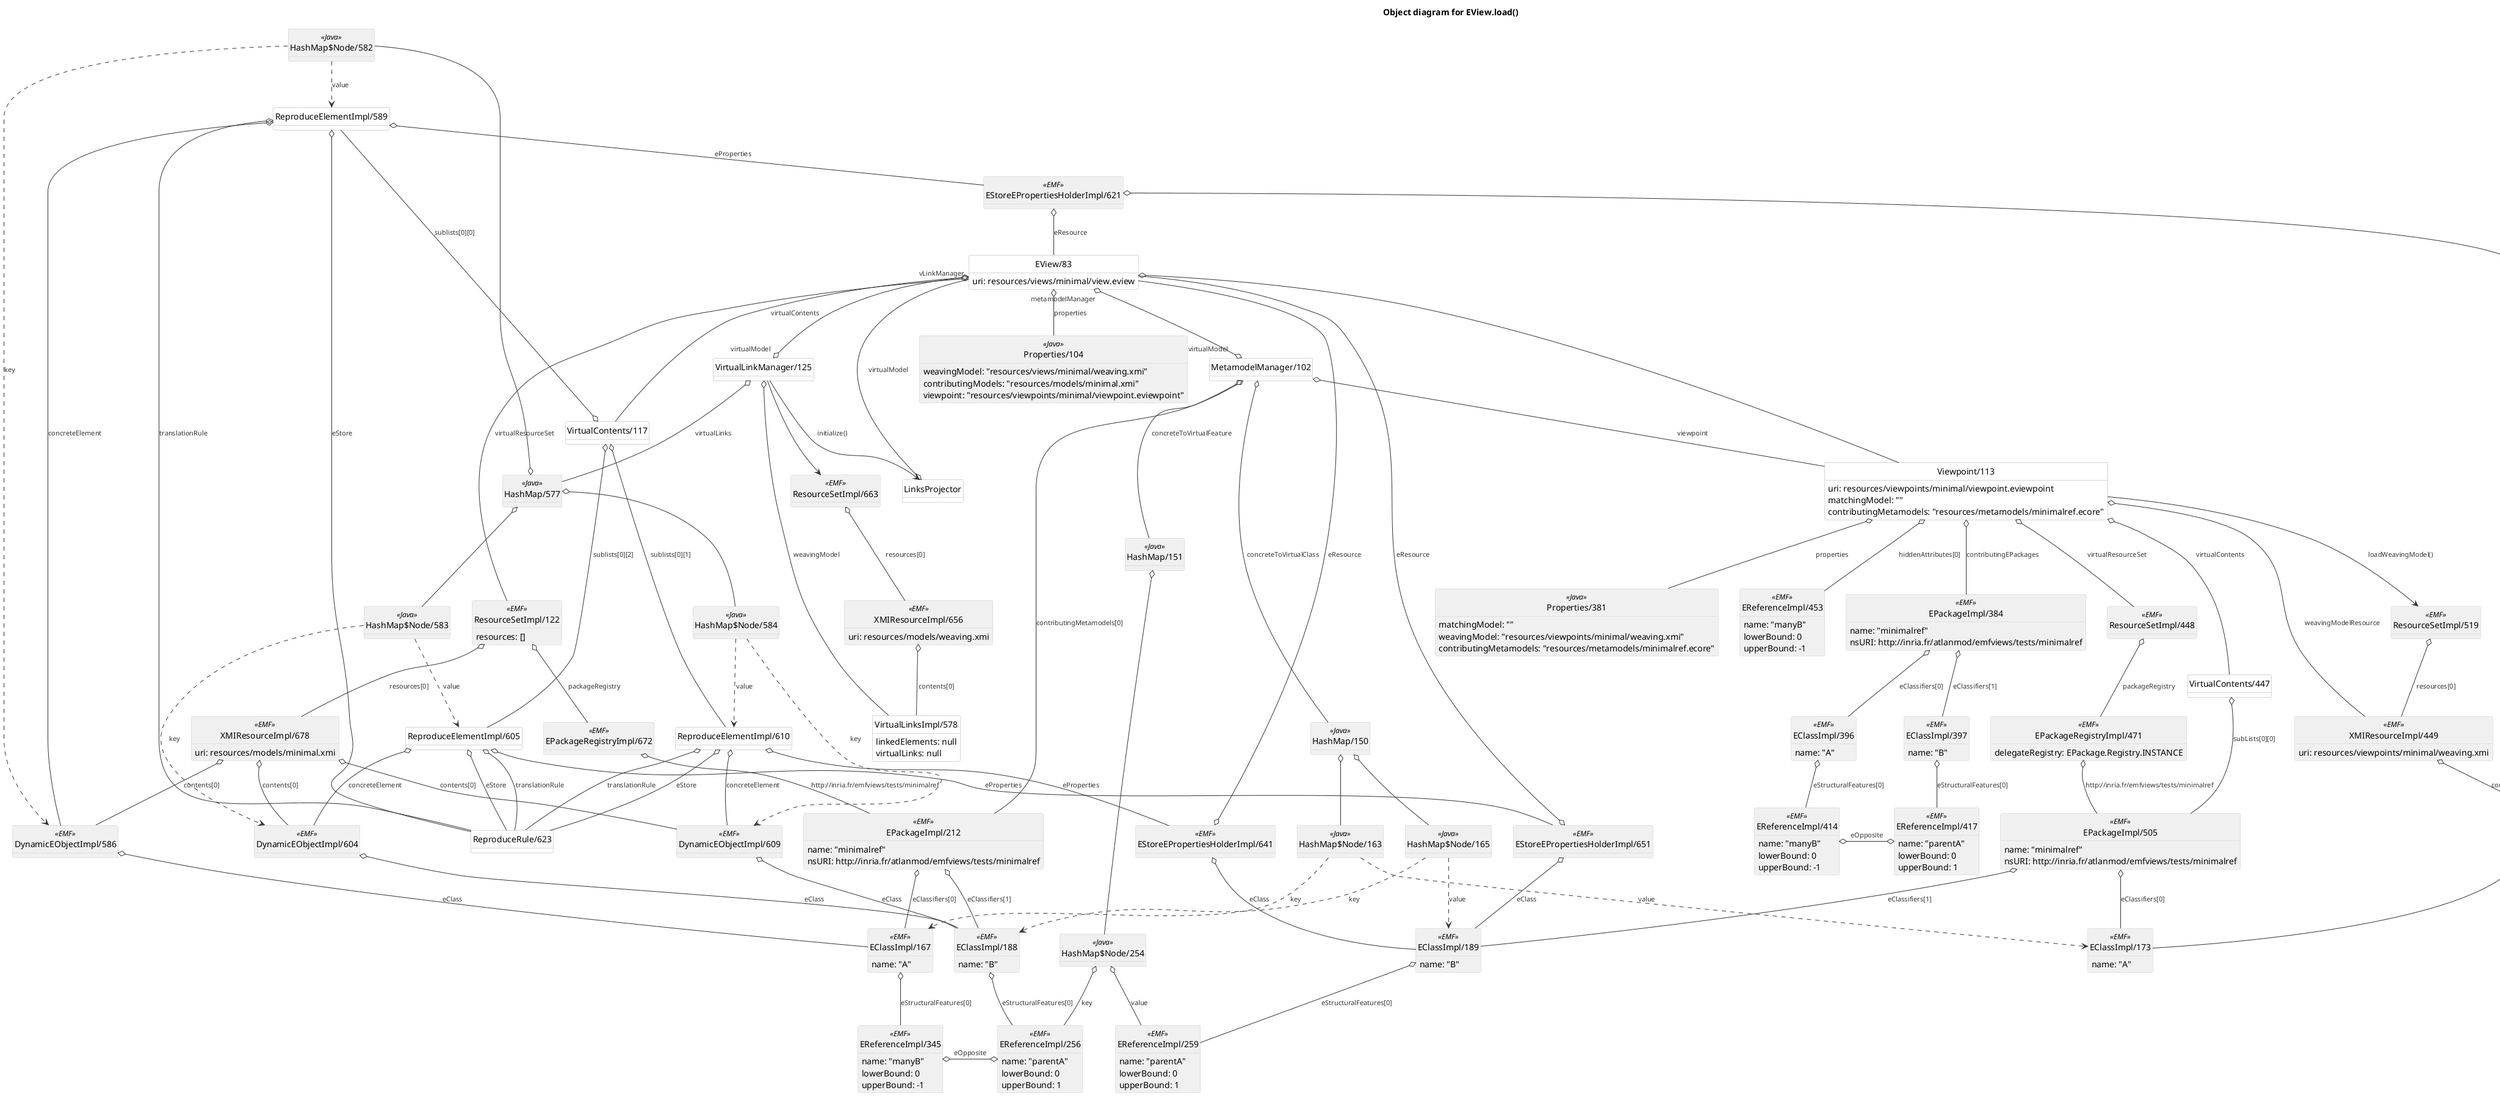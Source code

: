 '~~~~~~~~~~~~~~~~~~~~~~~~~~~~~~~~~~~~~~~~~~~~~~~~~~~~~~~~~~~~~~~~~~~~~~~~~~~~
' Object diagram for EMFViews.core
'
' These are all the relevant objects in the heap created by EMFViews after
' EView.load().  (Made on commit 076c71909692d4f984f7e86fd30363076bd7dfe3)
'
' Arrow semantics:
' A o--  B := A has B as attribute
' A o--o B := A has B as attribute, and B has A as attribute
' A -->  B := A creates B (but does not hold B as attribute)
' A ..>  B := A holds a weak reference to B (HashMap nodes)

@startuml

/' Theming '/

title Object diagram for EView.load()

set namespaceseparator none
skinparam shadowing false
skinparam classAttributeIconSize 0

skinparam class {
  BackgroundColor<<EMF>> #f0f0f0
  BorderColor<<EMF>> #cdcdcd
  BackgroundColor<<Java>> #f0f0f0
  BorderColor<<Java>> #cdcdcd
  BackgroundColor #fff
  BorderColor #aaa
}

skinparam packageBorderColor #888

skinparam stereotype {
  CBackgroundColor #fff
  ABackgroundColor #fff
  IBackgroundColor #fff
}

skinparam arrow {
  Color #333
  FontColor #333
  FontSize 11
}

skinparam note {
  BackgroundColor #fff
  BorderColor #aaa
}

hide class circle
hide class methods

'~~~~~~~~~~~~~~~~~~~~~~~~~~~~~~~~~~~~~~~~~~~~~~~~~~~~~~~~~~~~~~~~~~~~~~~~~~~~
' EView objects
'
' Numbers after the class name refer to the object ID reported by the Eclipse
' debugger for a single run.  These numbers tend to change every run, but they
' were useful in establishing the relationships.

class EView/83 {
  uri: resources/views/minimal/view.eview
}

class Properties/104 <<Java>> {
  weavingModel: "resources/views/minimal/weaving.xmi"
  contributingModels: "resources/models/minimal.xmi"
  viewpoint: "resources/viewpoints/minimal/viewpoint.eviewpoint"
}

class ResourceSetImpl/122 <<EMF>> {
  resources: []
}

class Viewpoint/113 {
  uri: resources/viewpoints/minimal/viewpoint.eviewpoint
  matchingModel: ""
  contributingMetamodels: "resources/metamodels/minimalref.ecore"
}

class Properties/381 <<Java>> {
  matchingModel: ""
  weavingModel: "resources/viewpoints/minimal/weaving.xmi"
  contributingMetamodels: "resources/metamodels/minimalref.ecore"
}

class ResourceSetImpl/448 <<EMF>> {
}

class EPackageRegistryImpl/471 <<EMF>> {
  delegateRegistry: EPackage.Registry.INSTANCE
}

class EPackageImpl/384 <<EMF>> {
  name: "minimalref"
  nsURI: http://inria.fr/atlanmod/emfviews/tests/minimalref
}

class EClassImpl/396 <<EMF>> {
  name: "A"
}

class EReferenceImpl/414 <<EMF>> {
  name: "manyB"
  lowerBound: 0
  upperBound: -1
}

class EClassImpl/397 <<EMF>> {
  name: "B"
}

class EReferenceImpl/417 <<EMF>> {
  name: "parentA"
  lowerBound: 0
  upperBound: 1
}

class EPackageImpl/505 <<EMF>> {
  name: "minimalref"
  nsURI: http://inria.fr/atlanmod/emfviews/tests/minimalref
}

class EClassImpl/173 <<EMF>> {
  name: "A"
}

class EReferenceImpl/453 <<EMF>> {
  name: "manyB"
  lowerBound: 0
  upperBound: -1
}

class EClassImpl/189 <<EMF>> {
  name: "B"
}

class EReferenceImpl/259 <<EMF>> {
  name: "parentA"
  lowerBound: 0
  upperBound: 1
}

class ResourceSetImpl/519 <<EMF>> {
}

class XMIResourceImpl/449 <<EMF>> {
  uri: resources/viewpoints/minimal/weaving.xmi
}

class VirtualLinksImpl/527 {
}

class LinkedElementImpl/540 {
  name: "manyB"
  elementRef: "minimalref.A.manyB"
  modelRef: "http://inria.fr/atlanmod/emfviews/tests/minimalref"
}

class FilterImpl/548 {
  name: "manyB"
}

class EPackageRegistryImpl/672 <<EMF>> {
}

class EPackageImpl/212 <<EMF>> {
  name: "minimalref"
  nsURI: http://inria.fr/atlanmod/emfviews/tests/minimalref
}

class EClassImpl/167 <<EMF>> {
  name: "A"
}

class EReferenceImpl/345 <<EMF>> {
  name: "manyB"
  lowerBound: 0
  upperBound: -1
}

class EClassImpl/188 <<EMF>> {
  name: "B"
}

class EReferenceImpl/256 <<EMF>> {
  name: "parentA"
  lowerBound: 0
  upperBound: 1
}

class HashMap/150 <<Java>> {
}

class HashMap$Node/163 <<Java>> {
}

class HashMap$Node/165 <<Java>> {
}

class HashMap/151 <<Java>> {
}

class HashMap$Node/254 <<Java>> {
}

class XMIResourceImpl/678 <<EMF>> {
  uri: resources/models/minimal.xmi
}

class DynamicEObjectImpl/586 <<EMF>> {
}

class DynamicEObjectImpl/604 <<EMF>> {
}

class DynamicEObjectImpl/609 <<EMF>> {
}

class ResourceSetImpl/663 <<EMF>> {
}

class XMIResourceImpl/656 <<EMF>> {
  uri: resources/models/weaving.xmi
}

class VirtualLinksImpl/578 {
  linkedElements: null
  virtualLinks: null
}

class EStoreEPropertiesHolderImpl/621 <<EMF>> {
}

class EStoreEPropertiesHolderImpl/651 <<EMF>> {
}

class EStoreEPropertiesHolderImpl/641 <<EMF>> {
}

class HashMap/577 <<Java>> {
}

class HashMap$Node/582 <<Java>> {
}

class HashMap$Node/583 <<Java>> {
}

class HashMap$Node/584 <<Java>> {
}

'~~~~~~~~~~~~~~~~~~~~~~~~~~~~~~~~~~~~~~~~~~~~~~~~~~~~~~~~~~~~~~~~~~~~~~~~~~~~
' EView relationships

"EView/83" o-- "Properties/104" : properties
"EView/83" o-- "ResourceSetImpl/122" : virtualResourceSet
"EView/83" o-- "Viewpoint/113"

"Viewpoint/113" o-- "Properties/381" : properties
"Viewpoint/113" o-- "ResourceSetImpl/448" : virtualResourceSet
"Viewpoint/113" o-- "EPackageImpl/384" : contributingEPackages

"EPackageImpl/384" o-- "EClassImpl/396" : eClassifiers[0]
"EPackageImpl/384" o-- "EClassImpl/397" : eClassifiers[1]

"EClassImpl/396" o-- "EReferenceImpl/414" : eStructuralFeatures[0]
"EClassImpl/397" o-- "EReferenceImpl/417" : eStructuralFeatures[0]

"EReferenceImpl/414" o-o "EReferenceImpl/417" : eOpposite

"ResourceSetImpl/448" o-- "EPackageRegistryImpl/471" : packageRegistry

"EPackageRegistryImpl/471" o-- "EPackageImpl/505" : "http://inria.fr/emfviews/tests/minimalref"

"EPackageImpl/505" o-- "EClassImpl/173" : eClassifiers[0]
"EPackageImpl/505" o-- "EClassImpl/189" : eClassifiers[1]

/' "EClassImpl/173" o-- "EReferenceImpl/453" : eStructuralFeatures[0] '/
"EClassImpl/189" o-- "EReferenceImpl/259" : eStructuralFeatures[0]

/' "EReferenceImpl/453" o-o "EReferenceImpl/259" : eOpposite '/

"Viewpoint/113" --> "ResourceSetImpl/519" : loadWeavingModel()
"ResourceSetImpl/519" o-- "XMIResourceImpl/449" : resources[0]
"Viewpoint/113" o-- "XMIResourceImpl/449" : weavingModelResource
"XMIResourceImpl/449" o-- "VirtualLinksImpl/527" : contents[0]

"VirtualLinksImpl/527" o-- "LinkedElementImpl/540" : linkedElements[0]
"VirtualLinksImpl/527" o-- "FilterImpl/548" : virtualLinks[0]
"FilterImpl/548" o- "LinkedElementImpl/540" : filteredElement

"Viewpoint/113" o-- "EReferenceImpl/453" : hiddenAttributes[0]
"Viewpoint/113" o-- "VirtualContents/447" : virtualContents

"VirtualContents/447" o-- "EPackageImpl/505" : subLists[0][0]

"ResourceSetImpl/122" o-- "EPackageRegistryImpl/672" : packageRegistry
"EPackageRegistryImpl/672" o-- "EPackageImpl/212" : "http://inria.fr/emfviews/tests/minimalref"

"EPackageImpl/212" o-- "EClassImpl/167" : eClassifiers[0]
"EPackageImpl/212" o-- "EClassImpl/188" : eClassifiers[1]

"EClassImpl/167" o-- "EReferenceImpl/345" : eStructuralFeatures[0]
"EClassImpl/188" o-- "EReferenceImpl/256" : eStructuralFeatures[0]

"EReferenceImpl/345" o-o "EReferenceImpl/256" : eOpposite

"EView/83" "metamodelManager" o--o "virtualModel" "MetamodelManager/102"
"MetamodelManager/102" o-- "Viewpoint/113" : viewpoint
"MetamodelManager/102" o-- "EPackageImpl/212" : contributingMetamodels[0]

"MetamodelManager/102" o-- "HashMap/150" : concreteToVirtualClass
"HashMap/150" o-- "HashMap$Node/163"
"HashMap/150" o-- "HashMap$Node/165"

"HashMap$Node/163" ..> "EClassImpl/167" : key
"HashMap$Node/163" ..> "EClassImpl/173" : value

"HashMap$Node/165" ..> "EClassImpl/188" : key
"HashMap$Node/165" ..> "EClassImpl/189" : value

"MetamodelManager/102" o-- "HashMap/151" : concreteToVirtualFeature
/' "MetamodelManager/102" o-- HashMap : virtualToConcreteFeature '/

"HashMap/151" o-- "HashMap$Node/254"
"HashMap$Node/254" o-- "EReferenceImpl/256" : key
"HashMap$Node/254" o-- "EReferenceImpl/259" : value

"ResourceSetImpl/122" o-- "XMIResourceImpl/678" : resources[0]

"XMIResourceImpl/678" o-- "DynamicEObjectImpl/586" : contents[0]
"XMIResourceImpl/678" o-- "DynamicEObjectImpl/604" : contents[0]
"XMIResourceImpl/678" o-- "DynamicEObjectImpl/609" : contents[0]

"DynamicEObjectImpl/586" o-- "EClassImpl/167" : eClass
"DynamicEObjectImpl/604" o-- "EClassImpl/188" : eClass
"DynamicEObjectImpl/609" o-- "EClassImpl/188" : eClass

"EView/83" "vLinkManager" o--o "virtualModel" "VirtualLinkManager/125"

"VirtualLinkManager/125" --> "ResourceSetImpl/663"
"ResourceSetImpl/663" o-- "XMIResourceImpl/656" : resources[0]
"XMIResourceImpl/656" o-- "VirtualLinksImpl/578" : contents[0]

"VirtualLinkManager/125" o-- "VirtualLinksImpl/578" : weavingModel

"VirtualLinkManager/125" --> LinksProjector : initialize()
LinksProjector o-- "EView/83" : virtualModel

"VirtualLinkManager/125" o-- "HashMap/577" : virtualLinks
"HashMap/577" o-- "HashMap$Node/582"
"HashMap$Node/582" ..> "DynamicEObjectImpl/586" : key
"HashMap$Node/582" ..> "ReproduceElementImpl/589" : value

"ReproduceElementImpl/589" o-- "DynamicEObjectImpl/586" : concreteElement
"ReproduceElementImpl/589" o-- "EStoreEPropertiesHolderImpl/621" : eProperties
"EStoreEPropertiesHolderImpl/621" o-- "EClassImpl/173" : eClass
"EStoreEPropertiesHolderImpl/621" o-- "EView/83" : eResource
"ReproduceElementImpl/589" o-- "ReproduceRule/623" : translationRule
"ReproduceElementImpl/589" o-- "ReproduceRule/623" : eStore

"HashMap/577" o-- "HashMap$Node/583"
"HashMap$Node/583" ..> "DynamicEObjectImpl/604" : key
"HashMap$Node/583" ..> "ReproduceElementImpl/605" : value

"ReproduceElementImpl/605" o-- "DynamicEObjectImpl/604" : concreteElement
"ReproduceElementImpl/605" o-- "EStoreEPropertiesHolderImpl/651" : eProperties
"EStoreEPropertiesHolderImpl/651" o-- "EClassImpl/189" : eClass
"EStoreEPropertiesHolderImpl/651" o-- "EView/83" : eResource
"ReproduceElementImpl/605" o-- "ReproduceRule/623" : translationRule
"ReproduceElementImpl/605" o-- "ReproduceRule/623" : eStore

"HashMap/577" o-- "HashMap$Node/584"
"HashMap$Node/584" ..> "DynamicEObjectImpl/609" : key
"HashMap$Node/584" ..> "ReproduceElementImpl/610" : value

"ReproduceElementImpl/610" o-- "DynamicEObjectImpl/609" : concreteElement
"ReproduceElementImpl/610" o-- "EStoreEPropertiesHolderImpl/641" : eProperties
"EStoreEPropertiesHolderImpl/641" o-- "EClassImpl/189" : eClass
"EStoreEPropertiesHolderImpl/641" o-- "EView/83" : eResource
"ReproduceElementImpl/610" o-- "ReproduceRule/623" : translationRule
"ReproduceElementImpl/610" o-- "ReproduceRule/623" : eStore

"EView/83" o-- "VirtualContents/117" : virtualContents
"VirtualContents/117" o-- "ReproduceElementImpl/589" : sublists[0][0]
"VirtualContents/117" o-- "ReproduceElementImpl/610" : sublists[0][1]
"VirtualContents/117" o-- "ReproduceElementImpl/605" : sublists[0][2]

@enduml
